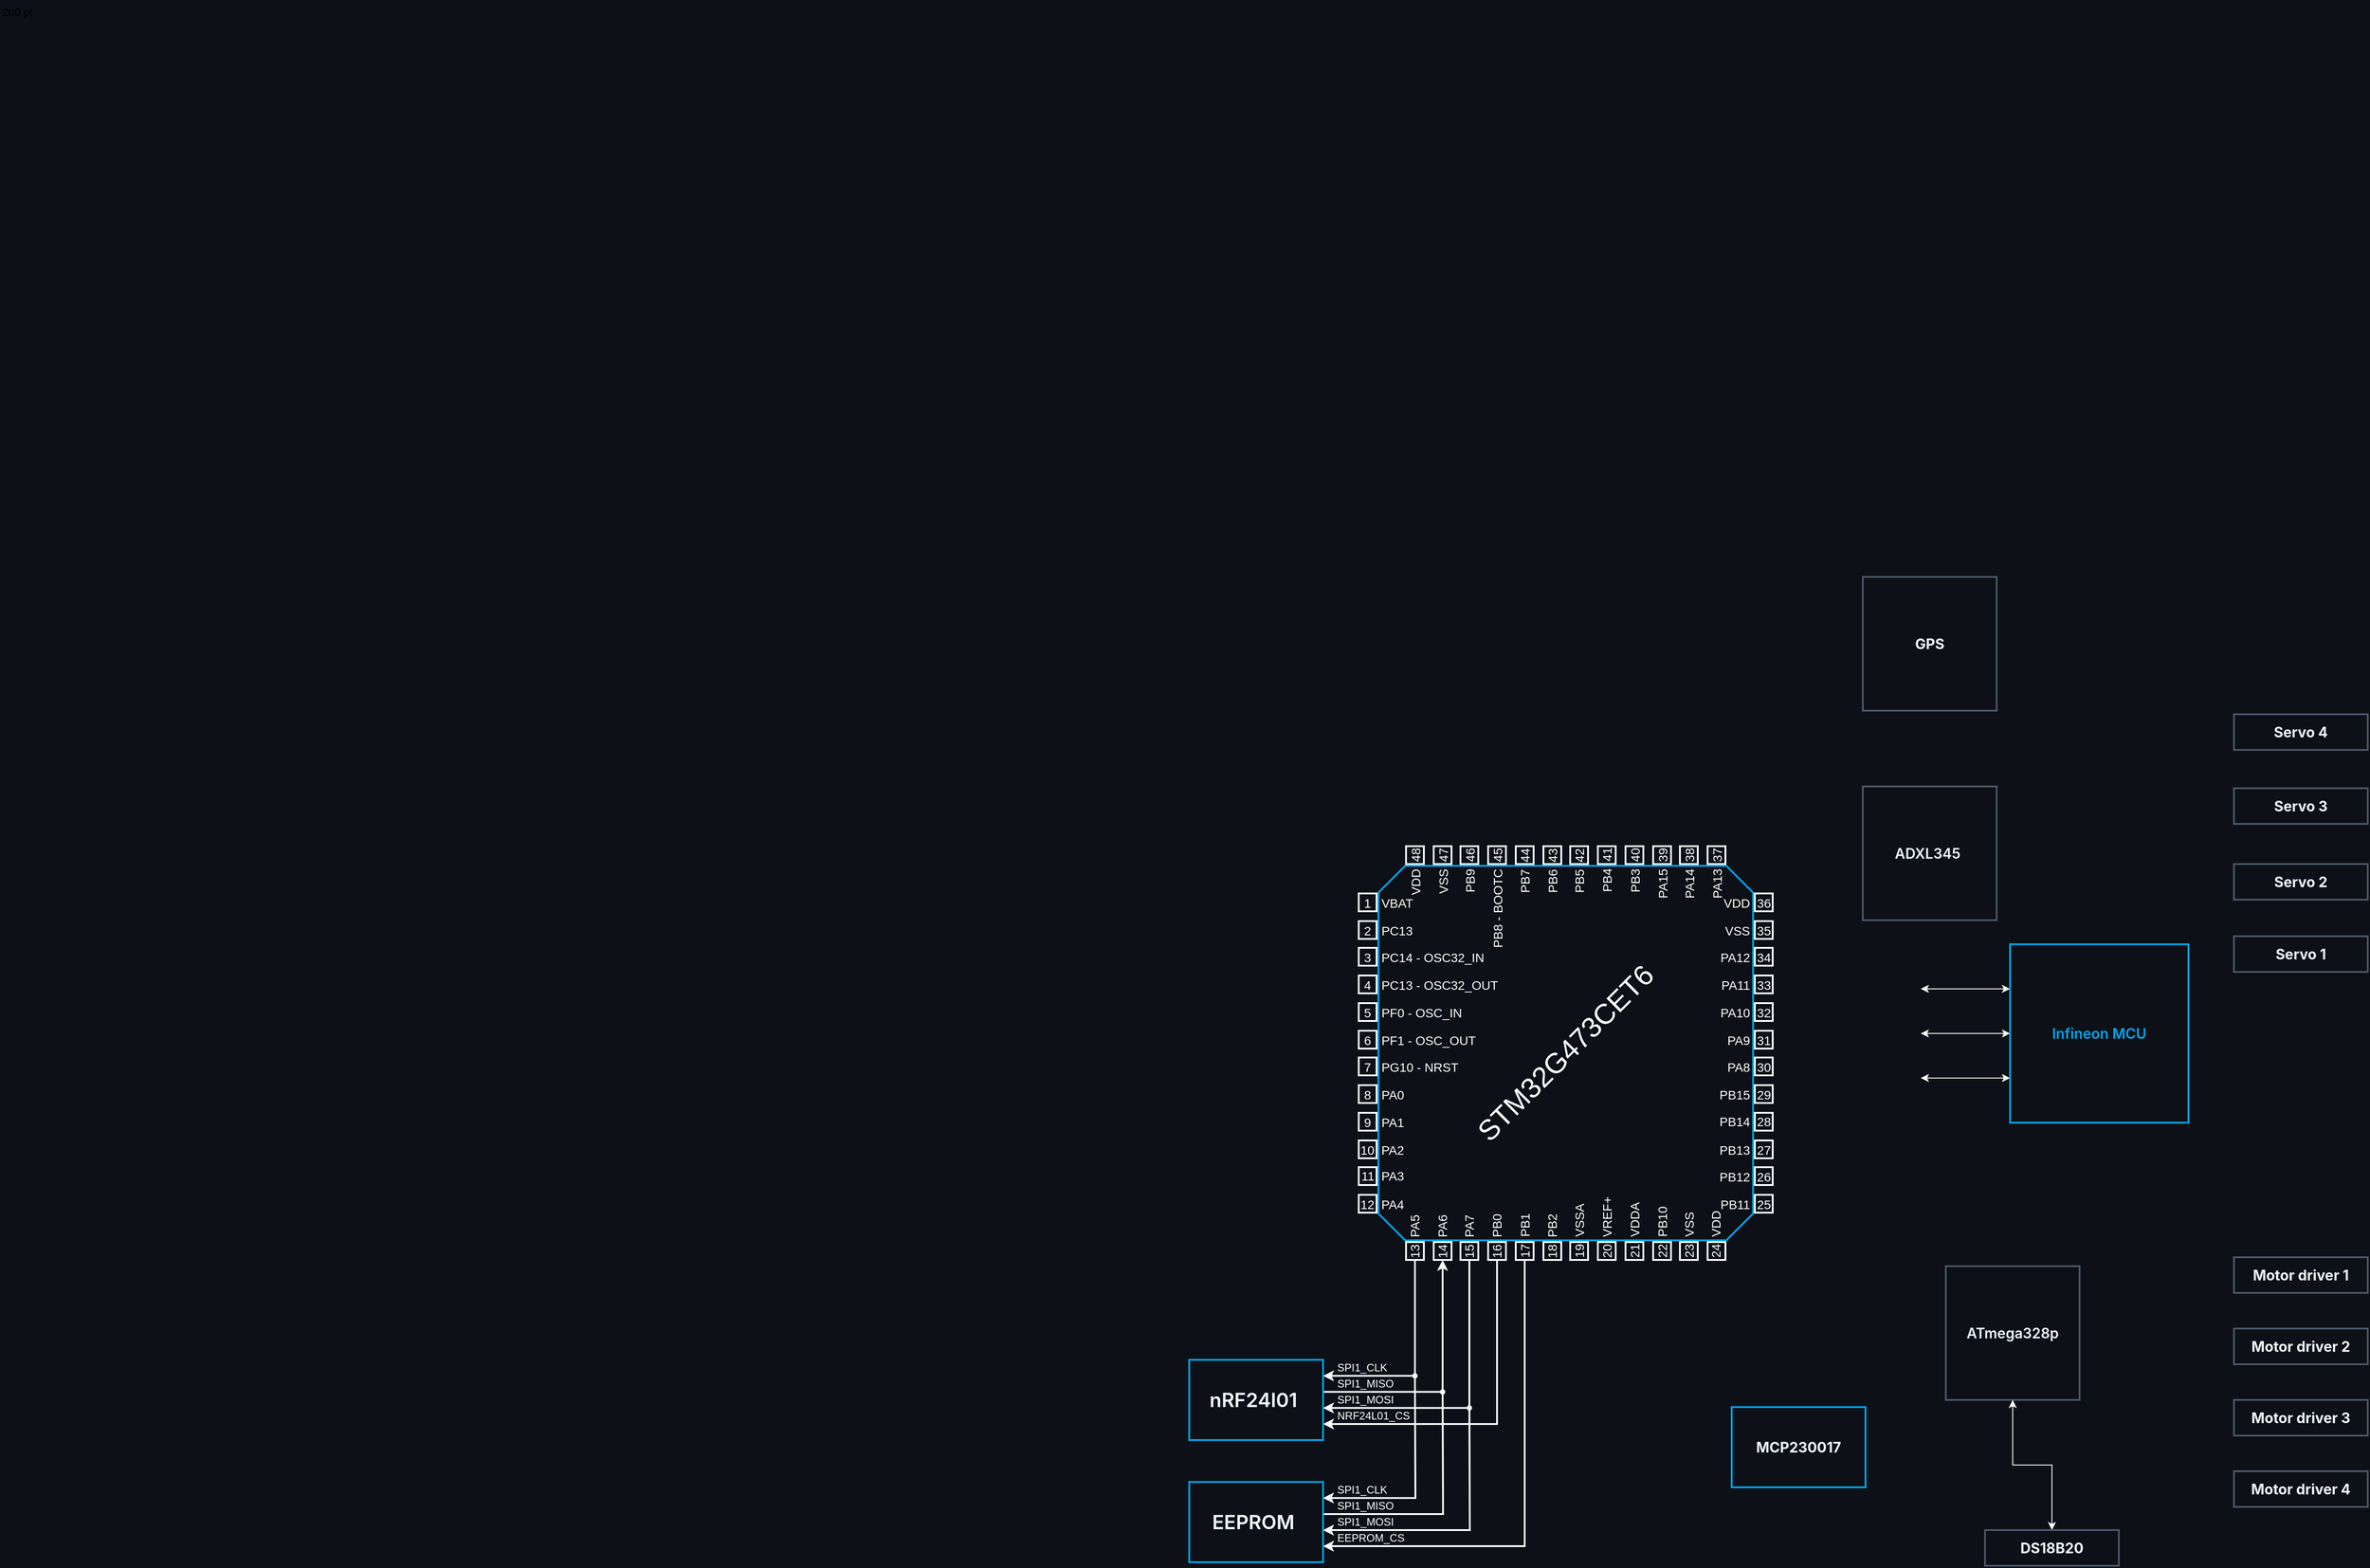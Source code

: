 <mxfile version="28.2.0">
  <diagram name="Page-1" id="_fgNbCBozK9R5fLy6JvO">
    <mxGraphModel dx="4760" dy="2888" grid="0" gridSize="10" guides="1" tooltips="1" connect="1" arrows="1" fold="1" page="0" pageScale="1" pageWidth="850" pageHeight="1100" background="light-dark(#0D1117,#0D1117)" math="0" shadow="0">
      <root>
        <mxCell id="0" />
        <mxCell id="1" parent="0" />
        <mxCell id="urWOwsYpe-8lvMp6Ferf-87" style="edgeStyle=orthogonalEdgeStyle;rounded=0;orthogonalLoop=1;jettySize=auto;html=1;entryX=1;entryY=0.5;entryDx=0;entryDy=0;strokeColor=#FFFFFF;startArrow=classic;startFill=1;" parent="1" source="urWOwsYpe-8lvMp6Ferf-58" edge="1">
          <mxGeometry relative="1" as="geometry">
            <mxPoint x="631" y="110" as="targetPoint" />
          </mxGeometry>
        </mxCell>
        <mxCell id="urWOwsYpe-8lvMp6Ferf-88" style="edgeStyle=orthogonalEdgeStyle;rounded=0;orthogonalLoop=1;jettySize=auto;html=1;exitX=0;exitY=0.75;exitDx=0;exitDy=0;entryX=1;entryY=0.75;entryDx=0;entryDy=0;strokeColor=#FFFFFF;startArrow=classic;startFill=1;" parent="1" source="urWOwsYpe-8lvMp6Ferf-58" edge="1">
          <mxGeometry relative="1" as="geometry">
            <mxPoint x="631" y="160" as="targetPoint" />
          </mxGeometry>
        </mxCell>
        <mxCell id="urWOwsYpe-8lvMp6Ferf-89" style="edgeStyle=orthogonalEdgeStyle;rounded=0;orthogonalLoop=1;jettySize=auto;html=1;exitX=0;exitY=0.25;exitDx=0;exitDy=0;entryX=1;entryY=0.25;entryDx=0;entryDy=0;strokeColor=#FFFFFF;startArrow=classic;startFill=1;" parent="1" source="urWOwsYpe-8lvMp6Ferf-58" edge="1">
          <mxGeometry relative="1" as="geometry">
            <mxPoint x="631" y="60" as="targetPoint" />
          </mxGeometry>
        </mxCell>
        <mxCell id="urWOwsYpe-8lvMp6Ferf-58" value="&lt;span style=&quot;box-sizing: border-box; font-weight: 600; font-family: -apple-system, BlinkMacSystemFont, &amp;quot;Segoe UI&amp;quot;, &amp;quot;Noto Sans&amp;quot;, Helvetica, Arial, sans-serif, &amp;quot;Apple Color Emoji&amp;quot;, &amp;quot;Segoe UI Emoji&amp;quot;; font-size: 16px; text-align: left; background-color: rgb(13, 17, 23);&quot;&gt;Infineon MCU&lt;/span&gt;" style="rounded=0;whiteSpace=wrap;html=1;fontSize=10;align=center;glass=0;shadow=0;strokeWidth=2;perimeterSpacing=0;strokeColor=#00A6ED;fillColor=none;fontColor=#00A6ED;verticalAlign=middle;spacingLeft=0;spacingTop=0;fontFamily=Helvetica;" parent="1" vertex="1">
          <mxGeometry x="731" y="10" width="200" height="200" as="geometry" />
        </mxCell>
        <mxCell id="urWOwsYpe-8lvMp6Ferf-59" value="&lt;span style=&quot;box-sizing: border-box; font-weight: 600; color: rgb(240, 246, 252); font-family: -apple-system, BlinkMacSystemFont, &amp;quot;Segoe UI&amp;quot;, &amp;quot;Noto Sans&amp;quot;, Helvetica, Arial, sans-serif, &amp;quot;Apple Color Emoji&amp;quot;, &amp;quot;Segoe UI Emoji&amp;quot;; font-size: 16px; text-align: left; background-color: rgb(13, 17, 23);&quot;&gt;ATmega328p&lt;/span&gt;" style="rounded=0;whiteSpace=wrap;html=1;fontSize=10;align=center;glass=0;shadow=0;strokeWidth=2;perimeterSpacing=0;strokeColor=#4C566A;fillColor=none;fontColor=#C9D1D9;verticalAlign=middle;spacingLeft=0;spacingTop=0;fontFamily=Helvetica;" parent="1" vertex="1">
          <mxGeometry x="659" y="371" width="150" height="150" as="geometry" />
        </mxCell>
        <mxCell id="K5DGiq3zGNwbSI9cNt47-126" style="edgeStyle=orthogonalEdgeStyle;rounded=0;orthogonalLoop=1;jettySize=auto;html=1;entryX=0.5;entryY=1;entryDx=0;entryDy=0;strokeColor=#FFFFFF;strokeWidth=2;startArrow=classic;startFill=1;endArrow=none;endFill=0;exitX=1;exitY=0.2;exitDx=0;exitDy=0;exitPerimeter=0;" edge="1" parent="1" source="urWOwsYpe-8lvMp6Ferf-60" target="K5DGiq3zGNwbSI9cNt47-43">
          <mxGeometry relative="1" as="geometry">
            <mxPoint x="16" y="481" as="sourcePoint" />
          </mxGeometry>
        </mxCell>
        <mxCell id="K5DGiq3zGNwbSI9cNt47-127" style="edgeStyle=orthogonalEdgeStyle;rounded=0;orthogonalLoop=1;jettySize=auto;html=1;entryX=0.5;entryY=1;entryDx=0;entryDy=0;strokeColor=#FFFFFF;strokeWidth=2;exitX=1;exitY=0.4;exitDx=0;exitDy=0;exitPerimeter=0;" edge="1" parent="1" source="urWOwsYpe-8lvMp6Ferf-60" target="K5DGiq3zGNwbSI9cNt47-44">
          <mxGeometry relative="1" as="geometry" />
        </mxCell>
        <mxCell id="K5DGiq3zGNwbSI9cNt47-128" style="edgeStyle=orthogonalEdgeStyle;rounded=0;orthogonalLoop=1;jettySize=auto;html=1;exitX=1;exitY=0.6;exitDx=0;exitDy=0;entryX=0.5;entryY=1;entryDx=0;entryDy=0;strokeColor=#FFFFFF;strokeWidth=2;startArrow=classic;startFill=1;endArrow=none;endFill=0;exitPerimeter=0;" edge="1" parent="1" source="urWOwsYpe-8lvMp6Ferf-60" target="K5DGiq3zGNwbSI9cNt47-45">
          <mxGeometry relative="1" as="geometry" />
        </mxCell>
        <mxCell id="K5DGiq3zGNwbSI9cNt47-132" style="edgeStyle=orthogonalEdgeStyle;rounded=0;orthogonalLoop=1;jettySize=auto;html=1;exitX=1;exitY=0.8;exitDx=0;exitDy=0;exitPerimeter=0;entryX=0.5;entryY=1;entryDx=0;entryDy=0;fontColor=#FFFFFF;strokeColor=#FFFFFF;strokeWidth=2;startArrow=classic;startFill=1;endArrow=none;endFill=0;" edge="1" parent="1" source="urWOwsYpe-8lvMp6Ferf-60" target="K5DGiq3zGNwbSI9cNt47-46">
          <mxGeometry relative="1" as="geometry" />
        </mxCell>
        <mxCell id="urWOwsYpe-8lvMp6Ferf-60" value="&lt;font style=&quot;font-size: 22px;&quot;&gt;&lt;span style=&quot;box-sizing: border-box; font-weight: 600; color: rgb(240, 246, 252); font-family: -apple-system, BlinkMacSystemFont, &amp;quot;Segoe UI&amp;quot;, &amp;quot;Noto Sans&amp;quot;, Helvetica, Arial, sans-serif, &amp;quot;Apple Color Emoji&amp;quot;, &amp;quot;Segoe UI Emoji&amp;quot;; text-align: left; background-color: rgb(13, 17, 23);&quot;&gt;nRF24l01&lt;/span&gt;&lt;span style=&quot;color: rgb(240, 246, 252); font-family: -apple-system, BlinkMacSystemFont, &amp;quot;Segoe UI&amp;quot;, &amp;quot;Noto Sans&amp;quot;, Helvetica, Arial, sans-serif, &amp;quot;Apple Color Emoji&amp;quot;, &amp;quot;Segoe UI Emoji&amp;quot;; text-align: left; background-color: rgb(13, 17, 23);&quot;&gt;&amp;nbsp;&lt;/span&gt;&lt;/font&gt;" style="rounded=0;whiteSpace=wrap;html=1;fontSize=10;align=center;glass=0;shadow=0;strokeWidth=2;perimeterSpacing=0;strokeColor=#00A6ED;fillColor=none;fontColor=#C9D1D9;verticalAlign=middle;spacingLeft=0;spacingTop=0;fontFamily=Helvetica;points=[[0,0,0,0,0],[0,0.25,0,0,0],[0,0.5,0,0,0],[0,0.75,0,0,0],[0,1,0,0,0],[0.25,0,0,0,0],[0.25,1,0,0,0],[0.5,0,0,0,0],[0.5,1,0,0,0],[0.75,0,0,0,0],[0.75,1,0,0,0],[1,0,0,0,0],[1,0.2,0,0,0],[1,0.4,0,0,0],[1,0.6,0,0,0],[1,0.8,0,0,0],[1,1,0,0,0]];" parent="1" vertex="1">
          <mxGeometry x="-189" y="476" width="150" height="90" as="geometry" />
        </mxCell>
        <mxCell id="urWOwsYpe-8lvMp6Ferf-61" value="&lt;span style=&quot;box-sizing: border-box; font-weight: 600; color: rgb(240, 246, 252); font-family: -apple-system, BlinkMacSystemFont, &amp;quot;Segoe UI&amp;quot;, &amp;quot;Noto Sans&amp;quot;, Helvetica, Arial, sans-serif, &amp;quot;Apple Color Emoji&amp;quot;, &amp;quot;Segoe UI Emoji&amp;quot;; font-size: 16px; text-align: left; background-color: rgb(13, 17, 23);&quot;&gt;ADXL345&lt;/span&gt;&lt;span style=&quot;color: rgb(240, 246, 252); font-family: -apple-system, BlinkMacSystemFont, &amp;quot;Segoe UI&amp;quot;, &amp;quot;Noto Sans&amp;quot;, Helvetica, Arial, sans-serif, &amp;quot;Apple Color Emoji&amp;quot;, &amp;quot;Segoe UI Emoji&amp;quot;; font-size: 16px; text-align: left; background-color: rgb(13, 17, 23);&quot;&gt;&amp;nbsp;&lt;/span&gt;" style="rounded=0;whiteSpace=wrap;html=1;fontSize=10;align=center;glass=0;shadow=0;strokeWidth=2;perimeterSpacing=0;strokeColor=#4C566A;fillColor=none;fontColor=#C9D1D9;verticalAlign=middle;spacingLeft=0;spacingTop=0;fontFamily=Helvetica;" parent="1" vertex="1">
          <mxGeometry x="566" y="-167" width="150" height="150" as="geometry" />
        </mxCell>
        <mxCell id="K5DGiq3zGNwbSI9cNt47-134" style="edgeStyle=orthogonalEdgeStyle;rounded=0;orthogonalLoop=1;jettySize=auto;html=1;exitX=1;exitY=0.2;exitDx=0;exitDy=0;exitPerimeter=0;fontColor=#FFFFFF;strokeColor=#FFFFFF;endArrow=none;endFill=0;strokeWidth=2;startArrow=classic;startFill=1;" edge="1" parent="1" source="urWOwsYpe-8lvMp6Ferf-62">
          <mxGeometry relative="1" as="geometry">
            <mxPoint x="63.968" y="492.764" as="targetPoint" />
          </mxGeometry>
        </mxCell>
        <mxCell id="K5DGiq3zGNwbSI9cNt47-139" style="edgeStyle=orthogonalEdgeStyle;rounded=0;orthogonalLoop=1;jettySize=auto;html=1;exitX=1;exitY=0.4;exitDx=0;exitDy=0;exitPerimeter=0;strokeWidth=2;strokeColor=#FFFFFF;endArrow=none;endFill=0;" edge="1" parent="1" source="urWOwsYpe-8lvMp6Ferf-62">
          <mxGeometry relative="1" as="geometry">
            <mxPoint x="95" y="506" as="targetPoint" />
          </mxGeometry>
        </mxCell>
        <mxCell id="K5DGiq3zGNwbSI9cNt47-140" style="edgeStyle=orthogonalEdgeStyle;rounded=0;orthogonalLoop=1;jettySize=auto;html=1;exitX=1;exitY=0.6;exitDx=0;exitDy=0;exitPerimeter=0;strokeWidth=2;strokeColor=#FFFFFF;startArrow=classic;startFill=1;endArrow=none;endFill=0;" edge="1" parent="1" source="urWOwsYpe-8lvMp6Ferf-62">
          <mxGeometry relative="1" as="geometry">
            <mxPoint x="125" y="522" as="targetPoint" />
          </mxGeometry>
        </mxCell>
        <mxCell id="K5DGiq3zGNwbSI9cNt47-141" style="edgeStyle=orthogonalEdgeStyle;rounded=0;orthogonalLoop=1;jettySize=auto;html=1;exitX=1;exitY=0.8;exitDx=0;exitDy=0;exitPerimeter=0;entryX=0.5;entryY=1;entryDx=0;entryDy=0;strokeWidth=2;strokeColor=#FFFFFF;startArrow=classic;startFill=1;endArrow=none;endFill=0;" edge="1" parent="1" source="urWOwsYpe-8lvMp6Ferf-62" target="K5DGiq3zGNwbSI9cNt47-47">
          <mxGeometry relative="1" as="geometry">
            <mxPoint x="217.769" y="472.157" as="targetPoint" />
          </mxGeometry>
        </mxCell>
        <mxCell id="urWOwsYpe-8lvMp6Ferf-62" value="&lt;font style=&quot;font-size: 22px;&quot;&gt;&lt;span style=&quot;box-sizing: border-box; font-weight: 600; color: rgb(240, 246, 252); font-family: -apple-system, BlinkMacSystemFont, &amp;quot;Segoe UI&amp;quot;, &amp;quot;Noto Sans&amp;quot;, Helvetica, Arial, sans-serif, &amp;quot;Apple Color Emoji&amp;quot;, &amp;quot;Segoe UI Emoji&amp;quot;; text-align: left; background-color: rgb(13, 17, 23);&quot;&gt;EEPROM&lt;/span&gt;&lt;span style=&quot;color: rgb(240, 246, 252); font-family: -apple-system, BlinkMacSystemFont, &amp;quot;Segoe UI&amp;quot;, &amp;quot;Noto Sans&amp;quot;, Helvetica, Arial, sans-serif, &amp;quot;Apple Color Emoji&amp;quot;, &amp;quot;Segoe UI Emoji&amp;quot;; text-align: left; background-color: rgb(13, 17, 23);&quot;&gt;&amp;nbsp;&lt;/span&gt;&lt;/font&gt;" style="rounded=0;whiteSpace=wrap;html=1;fontSize=10;align=center;glass=0;shadow=0;strokeWidth=2;perimeterSpacing=0;strokeColor=#00A6ED;fillColor=none;fontColor=#C9D1D9;verticalAlign=middle;spacingLeft=0;spacingTop=0;fontFamily=Helvetica;points=[[0,0,0,0,0],[0,0.25,0,0,0],[0,0.5,0,0,0],[0,0.75,0,0,0],[0,1,0,0,0],[0.25,0,0,0,0],[0.25,1,0,0,0],[0.5,0,0,0,0],[0.5,1,0,0,0],[0.75,0,0,0,0],[0.75,1,0,0,0],[1,0,0,0,0],[1,0.2,0,0,0],[1,0.4,0,0,0],[1,0.6,0,0,0],[1,0.8,0,0,0],[1,1,0,0,0]];" parent="1" vertex="1">
          <mxGeometry x="-189" y="613" width="150" height="90" as="geometry" />
        </mxCell>
        <mxCell id="urWOwsYpe-8lvMp6Ferf-63" value="&lt;div style=&quot;text-align: left;&quot;&gt;&lt;font face=&quot;-apple-system, BlinkMacSystemFont, Segoe UI, Noto Sans, Helvetica, Arial, sans-serif, Apple Color Emoji, Segoe UI Emoji&quot; color=&quot;#f0f6fc&quot;&gt;&lt;span style=&quot;font-size: 16px; background-color: rgb(13, 17, 23);&quot;&gt;&lt;b&gt;GPS&lt;/b&gt;&lt;/span&gt;&lt;/font&gt;&lt;/div&gt;" style="rounded=0;whiteSpace=wrap;html=1;fontSize=10;align=center;glass=0;shadow=0;strokeWidth=2;perimeterSpacing=0;strokeColor=#4C566A;fillColor=none;fontColor=#C9D1D9;verticalAlign=middle;spacingLeft=0;spacingTop=0;fontFamily=Helvetica;" parent="1" vertex="1">
          <mxGeometry x="566" y="-402" width="150" height="150" as="geometry" />
        </mxCell>
        <mxCell id="urWOwsYpe-8lvMp6Ferf-64" value="&lt;div style=&quot;text-align: left;&quot;&gt;&lt;font face=&quot;-apple-system, BlinkMacSystemFont, Segoe UI, Noto Sans, Helvetica, Arial, sans-serif, Apple Color Emoji, Segoe UI Emoji&quot; color=&quot;#f0f6fc&quot;&gt;&lt;span style=&quot;font-size: 16px; background-color: rgb(13, 17, 23);&quot;&gt;&lt;b&gt;Motor driver 1&lt;/b&gt;&lt;/span&gt;&lt;/font&gt;&lt;/div&gt;" style="rounded=0;whiteSpace=wrap;html=1;fontSize=10;align=center;glass=0;shadow=0;strokeWidth=2;perimeterSpacing=0;strokeColor=#4C566A;fillColor=none;fontColor=#C9D1D9;verticalAlign=middle;spacingLeft=0;spacingTop=0;fontFamily=Helvetica;" parent="1" vertex="1">
          <mxGeometry x="982" y="361" width="150" height="40" as="geometry" />
        </mxCell>
        <mxCell id="urWOwsYpe-8lvMp6Ferf-65" value="&lt;div style=&quot;text-align: left;&quot;&gt;&lt;font face=&quot;-apple-system, BlinkMacSystemFont, Segoe UI, Noto Sans, Helvetica, Arial, sans-serif, Apple Color Emoji, Segoe UI Emoji&quot; color=&quot;#f0f6fc&quot;&gt;&lt;span style=&quot;font-size: 16px; background-color: rgb(13, 17, 23);&quot;&gt;&lt;b&gt;Motor driver 2&lt;/b&gt;&lt;/span&gt;&lt;/font&gt;&lt;/div&gt;" style="rounded=0;whiteSpace=wrap;html=1;fontSize=10;align=center;glass=0;shadow=0;strokeWidth=2;perimeterSpacing=0;strokeColor=#4C566A;fillColor=none;fontColor=#C9D1D9;verticalAlign=middle;spacingLeft=0;spacingTop=0;fontFamily=Helvetica;" parent="1" vertex="1">
          <mxGeometry x="982" y="441" width="150" height="40" as="geometry" />
        </mxCell>
        <mxCell id="urWOwsYpe-8lvMp6Ferf-66" value="&lt;div style=&quot;text-align: left;&quot;&gt;&lt;font face=&quot;-apple-system, BlinkMacSystemFont, Segoe UI, Noto Sans, Helvetica, Arial, sans-serif, Apple Color Emoji, Segoe UI Emoji&quot; color=&quot;#f0f6fc&quot;&gt;&lt;span style=&quot;font-size: 16px; background-color: rgb(13, 17, 23);&quot;&gt;&lt;b&gt;Motor driver 3&lt;/b&gt;&lt;/span&gt;&lt;/font&gt;&lt;/div&gt;" style="rounded=0;whiteSpace=wrap;html=1;fontSize=10;align=center;glass=0;shadow=0;strokeWidth=2;perimeterSpacing=0;strokeColor=#4C566A;fillColor=none;fontColor=#C9D1D9;verticalAlign=middle;spacingLeft=0;spacingTop=0;fontFamily=Helvetica;" parent="1" vertex="1">
          <mxGeometry x="982" y="521" width="150" height="40" as="geometry" />
        </mxCell>
        <mxCell id="urWOwsYpe-8lvMp6Ferf-67" value="&lt;div style=&quot;text-align: left;&quot;&gt;&lt;font face=&quot;-apple-system, BlinkMacSystemFont, Segoe UI, Noto Sans, Helvetica, Arial, sans-serif, Apple Color Emoji, Segoe UI Emoji&quot; color=&quot;#f0f6fc&quot;&gt;&lt;span style=&quot;font-size: 16px; background-color: rgb(13, 17, 23);&quot;&gt;&lt;b&gt;Servo 1&lt;/b&gt;&lt;/span&gt;&lt;/font&gt;&lt;/div&gt;" style="rounded=0;whiteSpace=wrap;html=1;fontSize=10;align=center;glass=0;shadow=0;strokeWidth=2;perimeterSpacing=0;strokeColor=#4C566A;fillColor=none;fontColor=#C9D1D9;verticalAlign=middle;spacingLeft=0;spacingTop=0;fontFamily=Helvetica;" parent="1" vertex="1">
          <mxGeometry x="982" y="1" width="150" height="40" as="geometry" />
        </mxCell>
        <mxCell id="urWOwsYpe-8lvMp6Ferf-68" value="&lt;div style=&quot;text-align: left;&quot;&gt;&lt;font face=&quot;-apple-system, BlinkMacSystemFont, Segoe UI, Noto Sans, Helvetica, Arial, sans-serif, Apple Color Emoji, Segoe UI Emoji&quot; color=&quot;#f0f6fc&quot;&gt;&lt;span style=&quot;font-size: 16px; background-color: rgb(13, 17, 23);&quot;&gt;&lt;b&gt;Servo 2&lt;/b&gt;&lt;/span&gt;&lt;/font&gt;&lt;/div&gt;" style="rounded=0;whiteSpace=wrap;html=1;fontSize=10;align=center;glass=0;shadow=0;strokeWidth=2;perimeterSpacing=0;strokeColor=#4C566A;fillColor=none;fontColor=#C9D1D9;verticalAlign=middle;spacingLeft=0;spacingTop=0;fontFamily=Helvetica;" parent="1" vertex="1">
          <mxGeometry x="982" y="-80" width="150" height="40" as="geometry" />
        </mxCell>
        <mxCell id="urWOwsYpe-8lvMp6Ferf-69" value="&lt;div style=&quot;text-align: left;&quot;&gt;&lt;font face=&quot;-apple-system, BlinkMacSystemFont, Segoe UI, Noto Sans, Helvetica, Arial, sans-serif, Apple Color Emoji, Segoe UI Emoji&quot; color=&quot;#f0f6fc&quot;&gt;&lt;span style=&quot;font-size: 16px; background-color: rgb(13, 17, 23);&quot;&gt;&lt;b&gt;Servo 3&lt;/b&gt;&lt;/span&gt;&lt;/font&gt;&lt;/div&gt;" style="rounded=0;whiteSpace=wrap;html=1;fontSize=10;align=center;glass=0;shadow=0;strokeWidth=2;perimeterSpacing=0;strokeColor=#4C566A;fillColor=none;fontColor=#C9D1D9;verticalAlign=middle;spacingLeft=0;spacingTop=0;fontFamily=Helvetica;" parent="1" vertex="1">
          <mxGeometry x="982" y="-165" width="150" height="40" as="geometry" />
        </mxCell>
        <mxCell id="urWOwsYpe-8lvMp6Ferf-71" value="&lt;div style=&quot;text-align: left;&quot;&gt;&lt;font face=&quot;-apple-system, BlinkMacSystemFont, Segoe UI, Noto Sans, Helvetica, Arial, sans-serif, Apple Color Emoji, Segoe UI Emoji&quot; color=&quot;#f0f6fc&quot;&gt;&lt;span style=&quot;font-size: 16px; background-color: rgb(13, 17, 23);&quot;&gt;&lt;b&gt;Servo 4&lt;/b&gt;&lt;/span&gt;&lt;/font&gt;&lt;/div&gt;" style="rounded=0;whiteSpace=wrap;html=1;fontSize=10;align=center;glass=0;shadow=0;strokeWidth=2;perimeterSpacing=0;strokeColor=#4C566A;fillColor=none;fontColor=#C9D1D9;verticalAlign=middle;spacingLeft=0;spacingTop=0;fontFamily=Helvetica;" parent="1" vertex="1">
          <mxGeometry x="982" y="-248" width="150" height="40" as="geometry" />
        </mxCell>
        <mxCell id="urWOwsYpe-8lvMp6Ferf-85" style="edgeStyle=orthogonalEdgeStyle;rounded=0;orthogonalLoop=1;jettySize=auto;html=1;entryX=0.5;entryY=1;entryDx=0;entryDy=0;fontColor=#FFFFFF;startArrow=classic;startFill=1;strokeColor=#FFFFFF;" parent="1" source="urWOwsYpe-8lvMp6Ferf-84" target="urWOwsYpe-8lvMp6Ferf-59" edge="1">
          <mxGeometry relative="1" as="geometry" />
        </mxCell>
        <mxCell id="urWOwsYpe-8lvMp6Ferf-84" value="&lt;div style=&quot;text-align: left;&quot;&gt;&lt;span style=&quot;background-color: transparent; font-size: 16px;&quot;&gt;&lt;font face=&quot;-apple-system, BlinkMacSystemFont, Segoe UI, Noto Sans, Helvetica, Arial, sans-serif, Apple Color Emoji, Segoe UI Emoji&quot; color=&quot;#f0f6fc&quot;&gt;&lt;b&gt;DS18B20&lt;/b&gt;&lt;/font&gt;&lt;/span&gt;&lt;/div&gt;" style="rounded=0;whiteSpace=wrap;html=1;fontSize=10;align=center;glass=0;shadow=0;strokeWidth=2;perimeterSpacing=0;strokeColor=#4C566A;fillColor=none;fontColor=#C9D1D9;verticalAlign=middle;spacingLeft=0;spacingTop=0;fontFamily=Helvetica;" parent="1" vertex="1">
          <mxGeometry x="703" y="667" width="150" height="40" as="geometry" />
        </mxCell>
        <mxCell id="urWOwsYpe-8lvMp6Ferf-86" value="200 pt" style="text;whiteSpace=wrap;" parent="1" vertex="1">
          <mxGeometry x="-1521.148" y="-1048.852" width="61" height="36" as="geometry" />
        </mxCell>
        <mxCell id="urWOwsYpe-8lvMp6Ferf-91" value="&lt;div style=&quot;text-align: left;&quot;&gt;&lt;font face=&quot;-apple-system, BlinkMacSystemFont, Segoe UI, Noto Sans, Helvetica, Arial, sans-serif, Apple Color Emoji, Segoe UI Emoji&quot; color=&quot;#f0f6fc&quot;&gt;&lt;span style=&quot;font-size: 16px; background-color: rgb(13, 17, 23);&quot;&gt;&lt;b&gt;Motor driver 4&lt;/b&gt;&lt;/span&gt;&lt;/font&gt;&lt;/div&gt;" style="rounded=0;whiteSpace=wrap;html=1;fontSize=10;align=center;glass=0;shadow=0;strokeWidth=2;perimeterSpacing=0;strokeColor=#4C566A;fillColor=none;fontColor=#C9D1D9;verticalAlign=middle;spacingLeft=0;spacingTop=0;fontFamily=Helvetica;" parent="1" vertex="1">
          <mxGeometry x="982" y="601" width="150" height="40" as="geometry" />
        </mxCell>
        <mxCell id="K5DGiq3zGNwbSI9cNt47-119" value="" style="group;movable=1;resizable=1;rotatable=1;deletable=1;editable=1;locked=0;connectable=1;" vertex="1" connectable="0" parent="1">
          <mxGeometry x="1" y="-100" width="464" height="464.25" as="geometry" />
        </mxCell>
        <mxCell id="K5DGiq3zGNwbSI9cNt47-6" value="" style="whiteSpace=wrap;html=1;shape=mxgraph.basic.octagon2;align=center;verticalAlign=middle;dx=15;fillColor=none;strokeColor=#00A6ED;strokeWidth=2;" vertex="1" parent="K5DGiq3zGNwbSI9cNt47-119">
          <mxGeometry x="22" y="22" width="420" height="420" as="geometry" />
        </mxCell>
        <mxCell id="K5DGiq3zGNwbSI9cNt47-68" value="&lt;font style=&quot;font-size: 14px;&quot;&gt;1&amp;nbsp; &amp;nbsp;VBAT&lt;/font&gt;" style="text;html=1;align=left;verticalAlign=middle;whiteSpace=wrap;rounded=0;fontColor=#FFFFFF;" vertex="1" parent="K5DGiq3zGNwbSI9cNt47-119">
          <mxGeometry x="4" y="54" width="60" height="20" as="geometry" />
        </mxCell>
        <mxCell id="K5DGiq3zGNwbSI9cNt47-7" value="" style="whiteSpace=wrap;html=1;aspect=fixed;fillColor=none;strokeColor=#FFFFFF;strokeWidth=2;" vertex="1" parent="K5DGiq3zGNwbSI9cNt47-119">
          <mxGeometry y="53" width="20" height="20" as="geometry" />
        </mxCell>
        <mxCell id="K5DGiq3zGNwbSI9cNt47-8" value="" style="whiteSpace=wrap;html=1;aspect=fixed;fillColor=none;strokeColor=#FFFFFF;strokeWidth=2;" vertex="1" parent="K5DGiq3zGNwbSI9cNt47-119">
          <mxGeometry y="84" width="20" height="20" as="geometry" />
        </mxCell>
        <mxCell id="K5DGiq3zGNwbSI9cNt47-9" value="" style="whiteSpace=wrap;html=1;aspect=fixed;fillColor=none;strokeColor=#FFFFFF;strokeWidth=2;" vertex="1" parent="K5DGiq3zGNwbSI9cNt47-119">
          <mxGeometry y="114" width="20" height="20" as="geometry" />
        </mxCell>
        <mxCell id="K5DGiq3zGNwbSI9cNt47-10" value="" style="whiteSpace=wrap;html=1;aspect=fixed;fillColor=none;strokeColor=#FFFFFF;strokeWidth=2;" vertex="1" parent="K5DGiq3zGNwbSI9cNt47-119">
          <mxGeometry y="145" width="20" height="20" as="geometry" />
        </mxCell>
        <mxCell id="K5DGiq3zGNwbSI9cNt47-11" value="" style="whiteSpace=wrap;html=1;aspect=fixed;fillColor=none;strokeColor=#FFFFFF;strokeWidth=2;" vertex="1" parent="K5DGiq3zGNwbSI9cNt47-119">
          <mxGeometry y="176" width="20" height="20" as="geometry" />
        </mxCell>
        <mxCell id="K5DGiq3zGNwbSI9cNt47-12" value="" style="whiteSpace=wrap;html=1;aspect=fixed;fillColor=none;strokeColor=#FFFFFF;strokeWidth=2;" vertex="1" parent="K5DGiq3zGNwbSI9cNt47-119">
          <mxGeometry y="207" width="20" height="20" as="geometry" />
        </mxCell>
        <mxCell id="K5DGiq3zGNwbSI9cNt47-13" value="" style="whiteSpace=wrap;html=1;aspect=fixed;fillColor=none;strokeColor=#FFFFFF;strokeWidth=2;" vertex="1" parent="K5DGiq3zGNwbSI9cNt47-119">
          <mxGeometry y="237" width="20" height="20" as="geometry" />
        </mxCell>
        <mxCell id="K5DGiq3zGNwbSI9cNt47-14" value="" style="whiteSpace=wrap;html=1;aspect=fixed;fillColor=none;strokeColor=#FFFFFF;strokeWidth=2;" vertex="1" parent="K5DGiq3zGNwbSI9cNt47-119">
          <mxGeometry y="268" width="20" height="20" as="geometry" />
        </mxCell>
        <mxCell id="K5DGiq3zGNwbSI9cNt47-15" value="" style="whiteSpace=wrap;html=1;aspect=fixed;fillColor=none;strokeColor=#FFFFFF;strokeWidth=2;" vertex="1" parent="K5DGiq3zGNwbSI9cNt47-119">
          <mxGeometry y="299" width="20" height="20" as="geometry" />
        </mxCell>
        <mxCell id="K5DGiq3zGNwbSI9cNt47-16" value="" style="whiteSpace=wrap;html=1;aspect=fixed;fillColor=none;strokeColor=#FFFFFF;strokeWidth=2;" vertex="1" parent="K5DGiq3zGNwbSI9cNt47-119">
          <mxGeometry y="330" width="20" height="20" as="geometry" />
        </mxCell>
        <mxCell id="K5DGiq3zGNwbSI9cNt47-17" value="" style="whiteSpace=wrap;html=1;aspect=fixed;fillColor=none;strokeColor=#FFFFFF;strokeWidth=2;" vertex="1" parent="K5DGiq3zGNwbSI9cNt47-119">
          <mxGeometry y="360" width="20" height="20" as="geometry" />
        </mxCell>
        <mxCell id="K5DGiq3zGNwbSI9cNt47-18" value="" style="whiteSpace=wrap;html=1;aspect=fixed;fillColor=none;strokeColor=#FFFFFF;strokeWidth=2;" vertex="1" parent="K5DGiq3zGNwbSI9cNt47-119">
          <mxGeometry y="391" width="20" height="20" as="geometry" />
        </mxCell>
        <mxCell id="K5DGiq3zGNwbSI9cNt47-19" value="" style="whiteSpace=wrap;html=1;aspect=fixed;fillColor=none;strokeColor=#FFFFFF;strokeWidth=2;" vertex="1" parent="K5DGiq3zGNwbSI9cNt47-119">
          <mxGeometry x="444" y="53" width="20" height="20" as="geometry" />
        </mxCell>
        <mxCell id="K5DGiq3zGNwbSI9cNt47-20" value="" style="whiteSpace=wrap;html=1;aspect=fixed;fillColor=none;strokeColor=#FFFFFF;strokeWidth=2;" vertex="1" parent="K5DGiq3zGNwbSI9cNt47-119">
          <mxGeometry x="444" y="84" width="20" height="20" as="geometry" />
        </mxCell>
        <mxCell id="K5DGiq3zGNwbSI9cNt47-21" value="" style="whiteSpace=wrap;html=1;aspect=fixed;fillColor=none;strokeColor=#FFFFFF;strokeWidth=2;" vertex="1" parent="K5DGiq3zGNwbSI9cNt47-119">
          <mxGeometry x="444" y="114" width="20" height="20" as="geometry" />
        </mxCell>
        <mxCell id="K5DGiq3zGNwbSI9cNt47-22" value="" style="whiteSpace=wrap;html=1;aspect=fixed;fillColor=none;strokeColor=#FFFFFF;strokeWidth=2;" vertex="1" parent="K5DGiq3zGNwbSI9cNt47-119">
          <mxGeometry x="444" y="145" width="20" height="20" as="geometry" />
        </mxCell>
        <mxCell id="K5DGiq3zGNwbSI9cNt47-23" value="" style="whiteSpace=wrap;html=1;aspect=fixed;fillColor=none;strokeColor=#FFFFFF;strokeWidth=2;" vertex="1" parent="K5DGiq3zGNwbSI9cNt47-119">
          <mxGeometry x="444" y="176" width="20" height="20" as="geometry" />
        </mxCell>
        <mxCell id="K5DGiq3zGNwbSI9cNt47-24" value="" style="whiteSpace=wrap;html=1;aspect=fixed;fillColor=none;strokeColor=#FFFFFF;strokeWidth=2;" vertex="1" parent="K5DGiq3zGNwbSI9cNt47-119">
          <mxGeometry x="444" y="207" width="20" height="20" as="geometry" />
        </mxCell>
        <mxCell id="K5DGiq3zGNwbSI9cNt47-25" value="" style="whiteSpace=wrap;html=1;aspect=fixed;fillColor=none;strokeColor=#FFFFFF;strokeWidth=2;" vertex="1" parent="K5DGiq3zGNwbSI9cNt47-119">
          <mxGeometry x="444" y="237" width="20" height="20" as="geometry" />
        </mxCell>
        <mxCell id="K5DGiq3zGNwbSI9cNt47-26" value="" style="whiteSpace=wrap;html=1;aspect=fixed;fillColor=none;strokeColor=#FFFFFF;strokeWidth=2;" vertex="1" parent="K5DGiq3zGNwbSI9cNt47-119">
          <mxGeometry x="444" y="268" width="20" height="20" as="geometry" />
        </mxCell>
        <mxCell id="K5DGiq3zGNwbSI9cNt47-27" value="" style="whiteSpace=wrap;html=1;aspect=fixed;fillColor=none;strokeColor=#FFFFFF;strokeWidth=2;" vertex="1" parent="K5DGiq3zGNwbSI9cNt47-119">
          <mxGeometry x="444" y="299" width="20" height="20" as="geometry" />
        </mxCell>
        <mxCell id="K5DGiq3zGNwbSI9cNt47-28" value="" style="whiteSpace=wrap;html=1;aspect=fixed;fillColor=none;strokeColor=#FFFFFF;strokeWidth=2;" vertex="1" parent="K5DGiq3zGNwbSI9cNt47-119">
          <mxGeometry x="444" y="330" width="20" height="20" as="geometry" />
        </mxCell>
        <mxCell id="K5DGiq3zGNwbSI9cNt47-29" value="" style="whiteSpace=wrap;html=1;aspect=fixed;fillColor=none;strokeColor=#FFFFFF;strokeWidth=2;" vertex="1" parent="K5DGiq3zGNwbSI9cNt47-119">
          <mxGeometry x="444" y="360" width="20" height="20" as="geometry" />
        </mxCell>
        <mxCell id="K5DGiq3zGNwbSI9cNt47-30" value="" style="whiteSpace=wrap;html=1;aspect=fixed;fillColor=none;strokeColor=#FFFFFF;strokeWidth=2;" vertex="1" parent="K5DGiq3zGNwbSI9cNt47-119">
          <mxGeometry x="444" y="391" width="20" height="20" as="geometry" />
        </mxCell>
        <mxCell id="K5DGiq3zGNwbSI9cNt47-43" value="" style="whiteSpace=wrap;html=1;aspect=fixed;fillColor=none;strokeColor=#FFFFFF;strokeWidth=2;" vertex="1" parent="K5DGiq3zGNwbSI9cNt47-119">
          <mxGeometry x="53" y="444" width="20" height="20" as="geometry" />
        </mxCell>
        <mxCell id="K5DGiq3zGNwbSI9cNt47-44" value="" style="whiteSpace=wrap;html=1;aspect=fixed;fillColor=none;strokeColor=#FFFFFF;strokeWidth=2;" vertex="1" parent="K5DGiq3zGNwbSI9cNt47-119">
          <mxGeometry x="84" y="444" width="20" height="20" as="geometry" />
        </mxCell>
        <mxCell id="K5DGiq3zGNwbSI9cNt47-45" value="" style="whiteSpace=wrap;html=1;aspect=fixed;fillColor=none;strokeColor=#FFFFFF;strokeWidth=2;" vertex="1" parent="K5DGiq3zGNwbSI9cNt47-119">
          <mxGeometry x="114" y="444" width="20" height="20" as="geometry" />
        </mxCell>
        <mxCell id="K5DGiq3zGNwbSI9cNt47-46" value="" style="whiteSpace=wrap;html=1;aspect=fixed;fillColor=none;strokeColor=#FFFFFF;strokeWidth=2;" vertex="1" parent="K5DGiq3zGNwbSI9cNt47-119">
          <mxGeometry x="145" y="444" width="20" height="20" as="geometry" />
        </mxCell>
        <mxCell id="K5DGiq3zGNwbSI9cNt47-47" value="" style="whiteSpace=wrap;html=1;aspect=fixed;fillColor=none;strokeColor=#FFFFFF;strokeWidth=2;" vertex="1" parent="K5DGiq3zGNwbSI9cNt47-119">
          <mxGeometry x="176" y="444" width="20" height="20" as="geometry" />
        </mxCell>
        <mxCell id="K5DGiq3zGNwbSI9cNt47-48" value="" style="whiteSpace=wrap;html=1;aspect=fixed;fillColor=none;strokeColor=#FFFFFF;strokeWidth=2;" vertex="1" parent="K5DGiq3zGNwbSI9cNt47-119">
          <mxGeometry x="207" y="444" width="20" height="20" as="geometry" />
        </mxCell>
        <mxCell id="K5DGiq3zGNwbSI9cNt47-49" value="" style="whiteSpace=wrap;html=1;aspect=fixed;fillColor=none;strokeColor=#FFFFFF;strokeWidth=2;" vertex="1" parent="K5DGiq3zGNwbSI9cNt47-119">
          <mxGeometry x="237" y="444" width="20" height="20" as="geometry" />
        </mxCell>
        <mxCell id="K5DGiq3zGNwbSI9cNt47-50" value="" style="whiteSpace=wrap;html=1;aspect=fixed;fillColor=none;strokeColor=#FFFFFF;strokeWidth=2;" vertex="1" parent="K5DGiq3zGNwbSI9cNt47-119">
          <mxGeometry x="268" y="444" width="20" height="20" as="geometry" />
        </mxCell>
        <mxCell id="K5DGiq3zGNwbSI9cNt47-51" value="" style="whiteSpace=wrap;html=1;aspect=fixed;fillColor=none;strokeColor=#FFFFFF;strokeWidth=2;" vertex="1" parent="K5DGiq3zGNwbSI9cNt47-119">
          <mxGeometry x="299" y="444" width="20" height="20" as="geometry" />
        </mxCell>
        <mxCell id="K5DGiq3zGNwbSI9cNt47-52" value="" style="whiteSpace=wrap;html=1;aspect=fixed;fillColor=none;strokeColor=#FFFFFF;strokeWidth=2;" vertex="1" parent="K5DGiq3zGNwbSI9cNt47-119">
          <mxGeometry x="330" y="444" width="20" height="20" as="geometry" />
        </mxCell>
        <mxCell id="K5DGiq3zGNwbSI9cNt47-53" value="" style="whiteSpace=wrap;html=1;aspect=fixed;fillColor=none;strokeColor=#FFFFFF;strokeWidth=2;" vertex="1" parent="K5DGiq3zGNwbSI9cNt47-119">
          <mxGeometry x="360" y="444" width="20" height="20" as="geometry" />
        </mxCell>
        <mxCell id="K5DGiq3zGNwbSI9cNt47-54" value="" style="whiteSpace=wrap;html=1;aspect=fixed;fillColor=none;strokeColor=#FFFFFF;strokeWidth=2;" vertex="1" parent="K5DGiq3zGNwbSI9cNt47-119">
          <mxGeometry x="391" y="444" width="20" height="20" as="geometry" />
        </mxCell>
        <mxCell id="K5DGiq3zGNwbSI9cNt47-55" value="" style="whiteSpace=wrap;html=1;aspect=fixed;fillColor=none;strokeColor=#FFFFFF;strokeWidth=2;" vertex="1" parent="K5DGiq3zGNwbSI9cNt47-119">
          <mxGeometry x="53" width="20" height="20" as="geometry" />
        </mxCell>
        <mxCell id="K5DGiq3zGNwbSI9cNt47-56" value="" style="whiteSpace=wrap;html=1;aspect=fixed;fillColor=none;strokeColor=#FFFFFF;strokeWidth=2;" vertex="1" parent="K5DGiq3zGNwbSI9cNt47-119">
          <mxGeometry x="84" width="20" height="20" as="geometry" />
        </mxCell>
        <mxCell id="K5DGiq3zGNwbSI9cNt47-57" value="" style="whiteSpace=wrap;html=1;aspect=fixed;fillColor=none;strokeColor=#FFFFFF;strokeWidth=2;" vertex="1" parent="K5DGiq3zGNwbSI9cNt47-119">
          <mxGeometry x="114" width="20" height="20" as="geometry" />
        </mxCell>
        <mxCell id="K5DGiq3zGNwbSI9cNt47-58" value="" style="whiteSpace=wrap;html=1;aspect=fixed;fillColor=none;strokeColor=#FFFFFF;strokeWidth=2;" vertex="1" parent="K5DGiq3zGNwbSI9cNt47-119">
          <mxGeometry x="145" width="20" height="20" as="geometry" />
        </mxCell>
        <mxCell id="K5DGiq3zGNwbSI9cNt47-59" value="" style="whiteSpace=wrap;html=1;aspect=fixed;fillColor=none;strokeColor=#FFFFFF;strokeWidth=2;" vertex="1" parent="K5DGiq3zGNwbSI9cNt47-119">
          <mxGeometry x="176" width="20" height="20" as="geometry" />
        </mxCell>
        <mxCell id="K5DGiq3zGNwbSI9cNt47-60" value="" style="whiteSpace=wrap;html=1;aspect=fixed;fillColor=none;strokeColor=#FFFFFF;strokeWidth=2;" vertex="1" parent="K5DGiq3zGNwbSI9cNt47-119">
          <mxGeometry x="207" width="20" height="20" as="geometry" />
        </mxCell>
        <mxCell id="K5DGiq3zGNwbSI9cNt47-61" value="" style="whiteSpace=wrap;html=1;aspect=fixed;fillColor=none;strokeColor=#FFFFFF;strokeWidth=2;" vertex="1" parent="K5DGiq3zGNwbSI9cNt47-119">
          <mxGeometry x="237" width="20" height="20" as="geometry" />
        </mxCell>
        <mxCell id="K5DGiq3zGNwbSI9cNt47-62" value="" style="whiteSpace=wrap;html=1;aspect=fixed;fillColor=none;strokeColor=#FFFFFF;strokeWidth=2;" vertex="1" parent="K5DGiq3zGNwbSI9cNt47-119">
          <mxGeometry x="268" width="20" height="20" as="geometry" />
        </mxCell>
        <mxCell id="K5DGiq3zGNwbSI9cNt47-63" value="" style="whiteSpace=wrap;html=1;aspect=fixed;fillColor=none;strokeColor=#FFFFFF;strokeWidth=2;" vertex="1" parent="K5DGiq3zGNwbSI9cNt47-119">
          <mxGeometry x="299" width="20" height="20" as="geometry" />
        </mxCell>
        <mxCell id="K5DGiq3zGNwbSI9cNt47-64" value="" style="whiteSpace=wrap;html=1;aspect=fixed;fillColor=none;strokeColor=#FFFFFF;strokeWidth=2;" vertex="1" parent="K5DGiq3zGNwbSI9cNt47-119">
          <mxGeometry x="330" width="20" height="20" as="geometry" />
        </mxCell>
        <mxCell id="K5DGiq3zGNwbSI9cNt47-65" value="" style="whiteSpace=wrap;html=1;aspect=fixed;fillColor=none;strokeColor=#FFFFFF;strokeWidth=2;" vertex="1" parent="K5DGiq3zGNwbSI9cNt47-119">
          <mxGeometry x="360" width="20" height="20" as="geometry" />
        </mxCell>
        <mxCell id="K5DGiq3zGNwbSI9cNt47-66" value="" style="whiteSpace=wrap;html=1;aspect=fixed;fillColor=none;strokeColor=#FFFFFF;strokeWidth=2;" vertex="1" parent="K5DGiq3zGNwbSI9cNt47-119">
          <mxGeometry x="391" width="20" height="20" as="geometry" />
        </mxCell>
        <mxCell id="K5DGiq3zGNwbSI9cNt47-69" value="&lt;font style=&quot;font-size: 14px;&quot;&gt;2&amp;nbsp; &amp;nbsp;PC13&lt;/font&gt;" style="text;html=1;align=left;verticalAlign=middle;whiteSpace=wrap;rounded=0;fontColor=#FFFFFF;" vertex="1" parent="K5DGiq3zGNwbSI9cNt47-119">
          <mxGeometry x="4" y="85" width="60" height="20" as="geometry" />
        </mxCell>
        <mxCell id="K5DGiq3zGNwbSI9cNt47-70" value="&lt;font style=&quot;font-size: 14px;&quot;&gt;3&amp;nbsp; &amp;nbsp;PC14 - OSC32_IN&lt;/font&gt;" style="text;html=1;align=left;verticalAlign=middle;whiteSpace=wrap;rounded=0;fontColor=#FFFFFF;" vertex="1" parent="K5DGiq3zGNwbSI9cNt47-119">
          <mxGeometry x="4" y="115" width="160" height="20" as="geometry" />
        </mxCell>
        <mxCell id="K5DGiq3zGNwbSI9cNt47-71" value="&lt;font style=&quot;font-size: 14px;&quot;&gt;VDD&amp;nbsp; 48&lt;/font&gt;" style="text;html=1;align=right;verticalAlign=middle;whiteSpace=wrap;rounded=0;fontColor=#FFFFFF;rotation=-90;" vertex="1" parent="K5DGiq3zGNwbSI9cNt47-119">
          <mxGeometry x="34" y="20" width="60" height="20" as="geometry" />
        </mxCell>
        <mxCell id="K5DGiq3zGNwbSI9cNt47-72" value="STM32G473CET6" style="text;html=1;align=center;verticalAlign=middle;whiteSpace=wrap;rounded=0;fontColor=#FFFFFF;fontSize=32;rotation=-45;" vertex="1" parent="K5DGiq3zGNwbSI9cNt47-119">
          <mxGeometry x="92" y="217" width="280" height="30" as="geometry" />
        </mxCell>
        <mxCell id="K5DGiq3zGNwbSI9cNt47-74" value="&lt;font style=&quot;font-size: 14px;&quot;&gt;VSS&amp;nbsp; 47&lt;/font&gt;" style="text;html=1;align=right;verticalAlign=middle;whiteSpace=wrap;rounded=0;fontColor=#FFFFFF;rotation=-90;" vertex="1" parent="K5DGiq3zGNwbSI9cNt47-119">
          <mxGeometry x="65" y="20" width="60" height="20" as="geometry" />
        </mxCell>
        <mxCell id="K5DGiq3zGNwbSI9cNt47-75" value="&lt;font style=&quot;font-size: 14px;&quot;&gt;PB9&amp;nbsp; 46&lt;/font&gt;" style="text;html=1;align=right;verticalAlign=middle;whiteSpace=wrap;rounded=0;fontColor=#FFFFFF;rotation=-90;" vertex="1" parent="K5DGiq3zGNwbSI9cNt47-119">
          <mxGeometry x="95" y="20" width="60" height="20" as="geometry" />
        </mxCell>
        <mxCell id="K5DGiq3zGNwbSI9cNt47-76" value="&lt;font style=&quot;font-size: 14px;&quot;&gt;4&amp;nbsp; &amp;nbsp;PC13 - OSC32_OUT&lt;/font&gt;" style="text;html=1;align=left;verticalAlign=middle;whiteSpace=wrap;rounded=0;fontColor=#FFFFFF;" vertex="1" parent="K5DGiq3zGNwbSI9cNt47-119">
          <mxGeometry x="4" y="146" width="160" height="20" as="geometry" />
        </mxCell>
        <mxCell id="K5DGiq3zGNwbSI9cNt47-77" value="&lt;font style=&quot;font-size: 14px;&quot;&gt;5&amp;nbsp; &amp;nbsp;PF0 - OSC_IN&lt;/font&gt;" style="text;html=1;align=left;verticalAlign=middle;whiteSpace=wrap;rounded=0;fontColor=#FFFFFF;" vertex="1" parent="K5DGiq3zGNwbSI9cNt47-119">
          <mxGeometry x="4" y="177" width="160" height="20" as="geometry" />
        </mxCell>
        <mxCell id="K5DGiq3zGNwbSI9cNt47-78" value="&lt;font style=&quot;font-size: 14px;&quot;&gt;6&amp;nbsp; &amp;nbsp;PF1 - OSC_OUT&lt;/font&gt;" style="text;html=1;align=left;verticalAlign=middle;whiteSpace=wrap;rounded=0;fontColor=#FFFFFF;" vertex="1" parent="K5DGiq3zGNwbSI9cNt47-119">
          <mxGeometry x="4" y="208" width="160" height="20" as="geometry" />
        </mxCell>
        <mxCell id="K5DGiq3zGNwbSI9cNt47-79" value="&lt;font style=&quot;font-size: 14px;&quot;&gt;7&amp;nbsp; &amp;nbsp;PG10 - NRST&lt;/font&gt;" style="text;html=1;align=left;verticalAlign=middle;whiteSpace=wrap;rounded=0;fontColor=#FFFFFF;" vertex="1" parent="K5DGiq3zGNwbSI9cNt47-119">
          <mxGeometry x="4" y="238" width="160" height="20" as="geometry" />
        </mxCell>
        <mxCell id="K5DGiq3zGNwbSI9cNt47-80" value="&lt;font style=&quot;font-size: 14px;&quot;&gt;8&amp;nbsp; &amp;nbsp;PA0&lt;/font&gt;" style="text;html=1;align=left;verticalAlign=middle;whiteSpace=wrap;rounded=0;fontColor=#FFFFFF;" vertex="1" parent="K5DGiq3zGNwbSI9cNt47-119">
          <mxGeometry x="4" y="269" width="60" height="20" as="geometry" />
        </mxCell>
        <mxCell id="K5DGiq3zGNwbSI9cNt47-81" value="&lt;font style=&quot;font-size: 14px;&quot;&gt;9&amp;nbsp; &amp;nbsp;PA1&lt;/font&gt;" style="text;html=1;align=left;verticalAlign=middle;whiteSpace=wrap;rounded=0;fontColor=#FFFFFF;" vertex="1" parent="K5DGiq3zGNwbSI9cNt47-119">
          <mxGeometry x="4" y="300" width="60" height="20" as="geometry" />
        </mxCell>
        <mxCell id="K5DGiq3zGNwbSI9cNt47-82" value="&lt;font style=&quot;font-size: 14px;&quot;&gt;10&amp;nbsp; PA2&lt;/font&gt;" style="text;html=1;align=left;verticalAlign=middle;whiteSpace=wrap;rounded=0;fontColor=#FFFFFF;" vertex="1" parent="K5DGiq3zGNwbSI9cNt47-119">
          <mxGeometry y="331" width="60" height="20" as="geometry" />
        </mxCell>
        <mxCell id="K5DGiq3zGNwbSI9cNt47-83" value="&lt;font style=&quot;font-size: 14px;&quot;&gt;11&amp;nbsp; PA3&lt;/font&gt;" style="text;html=1;align=left;verticalAlign=middle;whiteSpace=wrap;rounded=0;fontColor=#FFFFFF;" vertex="1" parent="K5DGiq3zGNwbSI9cNt47-119">
          <mxGeometry x="1" y="360" width="60" height="20" as="geometry" />
        </mxCell>
        <mxCell id="K5DGiq3zGNwbSI9cNt47-84" value="&lt;font style=&quot;font-size: 14px;&quot;&gt;12&amp;nbsp; PA4&lt;/font&gt;" style="text;html=1;align=left;verticalAlign=middle;whiteSpace=wrap;rounded=0;fontColor=#FFFFFF;" vertex="1" parent="K5DGiq3zGNwbSI9cNt47-119">
          <mxGeometry y="392" width="60" height="20" as="geometry" />
        </mxCell>
        <mxCell id="K5DGiq3zGNwbSI9cNt47-85" value="&lt;font style=&quot;font-size: 14px;&quot;&gt;PB8 - BOOTC&amp;nbsp; 45&lt;/font&gt;" style="text;html=1;align=right;verticalAlign=middle;whiteSpace=wrap;rounded=0;fontColor=#FFFFFF;rotation=-90;" vertex="1" parent="K5DGiq3zGNwbSI9cNt47-119">
          <mxGeometry x="86" y="60" width="140" height="20" as="geometry" />
        </mxCell>
        <mxCell id="K5DGiq3zGNwbSI9cNt47-86" value="&lt;font style=&quot;font-size: 14px;&quot;&gt;PB7&amp;nbsp; 44&lt;/font&gt;" style="text;html=1;align=right;verticalAlign=middle;whiteSpace=wrap;rounded=0;fontColor=#FFFFFF;rotation=-90;" vertex="1" parent="K5DGiq3zGNwbSI9cNt47-119">
          <mxGeometry x="156.5" y="21" width="60" height="20" as="geometry" />
        </mxCell>
        <mxCell id="K5DGiq3zGNwbSI9cNt47-87" value="&lt;font style=&quot;font-size: 14px;&quot;&gt;PB6&amp;nbsp; 43&lt;/font&gt;" style="text;html=1;align=right;verticalAlign=middle;whiteSpace=wrap;rounded=0;fontColor=#FFFFFF;rotation=-90;" vertex="1" parent="K5DGiq3zGNwbSI9cNt47-119">
          <mxGeometry x="187.5" y="21" width="60" height="20" as="geometry" />
        </mxCell>
        <mxCell id="K5DGiq3zGNwbSI9cNt47-88" value="&lt;font style=&quot;font-size: 14px;&quot;&gt;PB5&amp;nbsp; 42&lt;/font&gt;" style="text;html=1;align=right;verticalAlign=middle;whiteSpace=wrap;rounded=0;fontColor=#FFFFFF;rotation=-90;" vertex="1" parent="K5DGiq3zGNwbSI9cNt47-119">
          <mxGeometry x="217.5" y="21" width="60" height="20" as="geometry" />
        </mxCell>
        <mxCell id="K5DGiq3zGNwbSI9cNt47-89" value="&lt;font style=&quot;font-size: 14px;&quot;&gt;PB4&amp;nbsp; 41&lt;/font&gt;" style="text;html=1;align=right;verticalAlign=middle;whiteSpace=wrap;rounded=0;fontColor=#FFFFFF;rotation=-90;" vertex="1" parent="K5DGiq3zGNwbSI9cNt47-119">
          <mxGeometry x="248.5" y="20" width="60" height="20" as="geometry" />
        </mxCell>
        <mxCell id="K5DGiq3zGNwbSI9cNt47-90" value="&lt;span style=&quot;font-size: 14px;&quot;&gt;PB3&amp;nbsp; 40&lt;/span&gt;" style="text;html=1;align=right;verticalAlign=middle;whiteSpace=wrap;rounded=0;fontColor=#FFFFFF;rotation=-90;" vertex="1" parent="K5DGiq3zGNwbSI9cNt47-119">
          <mxGeometry x="280" y="20" width="60" height="20" as="geometry" />
        </mxCell>
        <mxCell id="K5DGiq3zGNwbSI9cNt47-91" value="&lt;font style=&quot;font-size: 14px;&quot;&gt;PA15&amp;nbsp; 39&lt;/font&gt;" style="text;html=1;align=right;verticalAlign=middle;whiteSpace=wrap;rounded=0;fontColor=#FFFFFF;rotation=-90;" vertex="1" parent="K5DGiq3zGNwbSI9cNt47-119">
          <mxGeometry x="311" y="20" width="60" height="20" as="geometry" />
        </mxCell>
        <mxCell id="K5DGiq3zGNwbSI9cNt47-92" value="&lt;font style=&quot;font-size: 14px;&quot;&gt;PA14&amp;nbsp; 38&lt;/font&gt;" style="text;html=1;align=right;verticalAlign=middle;whiteSpace=wrap;rounded=0;fontColor=#FFFFFF;rotation=-90;" vertex="1" parent="K5DGiq3zGNwbSI9cNt47-119">
          <mxGeometry x="341" y="20" width="60" height="20" as="geometry" />
        </mxCell>
        <mxCell id="K5DGiq3zGNwbSI9cNt47-93" value="&lt;span style=&quot;font-size: 14px;&quot;&gt;PA13&amp;nbsp; 37&lt;/span&gt;" style="text;html=1;align=right;verticalAlign=middle;whiteSpace=wrap;rounded=0;fontColor=#FFFFFF;rotation=-90;" vertex="1" parent="K5DGiq3zGNwbSI9cNt47-119">
          <mxGeometry x="372" y="20" width="60" height="20" as="geometry" />
        </mxCell>
        <mxCell id="K5DGiq3zGNwbSI9cNt47-95" value="&lt;font style=&quot;font-size: 14px;&quot;&gt;VDD&amp;nbsp; 36&lt;/font&gt;" style="text;html=1;align=right;verticalAlign=middle;whiteSpace=wrap;rounded=0;fontColor=#FFFFFF;" vertex="1" parent="K5DGiq3zGNwbSI9cNt47-119">
          <mxGeometry x="404" y="54" width="60" height="20" as="geometry" />
        </mxCell>
        <mxCell id="K5DGiq3zGNwbSI9cNt47-96" value="&lt;font style=&quot;font-size: 14px;&quot;&gt;VSS&amp;nbsp; 35&lt;/font&gt;" style="text;html=1;align=right;verticalAlign=middle;whiteSpace=wrap;rounded=0;fontColor=#FFFFFF;" vertex="1" parent="K5DGiq3zGNwbSI9cNt47-119">
          <mxGeometry x="404" y="85" width="60" height="20" as="geometry" />
        </mxCell>
        <mxCell id="K5DGiq3zGNwbSI9cNt47-97" value="&lt;font style=&quot;font-size: 14px;&quot;&gt;PA12&amp;nbsp; 34&lt;/font&gt;" style="text;html=1;align=right;verticalAlign=middle;whiteSpace=wrap;rounded=0;fontColor=#FFFFFF;" vertex="1" parent="K5DGiq3zGNwbSI9cNt47-119">
          <mxGeometry x="404" y="115" width="60" height="20" as="geometry" />
        </mxCell>
        <mxCell id="K5DGiq3zGNwbSI9cNt47-98" value="&lt;font style=&quot;font-size: 14px;&quot;&gt;PA11&amp;nbsp; 33&lt;/font&gt;" style="text;html=1;align=right;verticalAlign=middle;whiteSpace=wrap;rounded=0;fontColor=#FFFFFF;" vertex="1" parent="K5DGiq3zGNwbSI9cNt47-119">
          <mxGeometry x="404" y="146" width="60" height="20" as="geometry" />
        </mxCell>
        <mxCell id="K5DGiq3zGNwbSI9cNt47-99" value="&lt;font style=&quot;font-size: 14px;&quot;&gt;PA10&amp;nbsp; 32&lt;/font&gt;" style="text;html=1;align=right;verticalAlign=middle;whiteSpace=wrap;rounded=0;fontColor=#FFFFFF;" vertex="1" parent="K5DGiq3zGNwbSI9cNt47-119">
          <mxGeometry x="404" y="177" width="60" height="20" as="geometry" />
        </mxCell>
        <mxCell id="K5DGiq3zGNwbSI9cNt47-100" value="&lt;font style=&quot;font-size: 14px;&quot;&gt;PA9&amp;nbsp; 31&lt;/font&gt;" style="text;html=1;align=right;verticalAlign=middle;whiteSpace=wrap;rounded=0;fontColor=#FFFFFF;" vertex="1" parent="K5DGiq3zGNwbSI9cNt47-119">
          <mxGeometry x="404" y="208" width="60" height="20" as="geometry" />
        </mxCell>
        <mxCell id="K5DGiq3zGNwbSI9cNt47-101" value="&lt;font style=&quot;font-size: 14px;&quot;&gt;PA8&amp;nbsp; 30&lt;/font&gt;" style="text;html=1;align=right;verticalAlign=middle;whiteSpace=wrap;rounded=0;fontColor=#FFFFFF;" vertex="1" parent="K5DGiq3zGNwbSI9cNt47-119">
          <mxGeometry x="404" y="238" width="60" height="20" as="geometry" />
        </mxCell>
        <mxCell id="K5DGiq3zGNwbSI9cNt47-102" value="&lt;font style=&quot;font-size: 14px;&quot;&gt;PB15&amp;nbsp; 29&lt;/font&gt;" style="text;html=1;align=right;verticalAlign=middle;whiteSpace=wrap;rounded=0;fontColor=#FFFFFF;" vertex="1" parent="K5DGiq3zGNwbSI9cNt47-119">
          <mxGeometry x="404" y="269" width="60" height="20" as="geometry" />
        </mxCell>
        <mxCell id="K5DGiq3zGNwbSI9cNt47-103" value="&lt;font style=&quot;font-size: 14px;&quot;&gt;PB14&amp;nbsp; 28&lt;/font&gt;" style="text;html=1;align=right;verticalAlign=middle;whiteSpace=wrap;rounded=0;fontColor=#FFFFFF;" vertex="1" parent="K5DGiq3zGNwbSI9cNt47-119">
          <mxGeometry x="404" y="299" width="60" height="20" as="geometry" />
        </mxCell>
        <mxCell id="K5DGiq3zGNwbSI9cNt47-104" value="&lt;font style=&quot;font-size: 14px;&quot;&gt;PB13&amp;nbsp; 27&lt;/font&gt;" style="text;html=1;align=right;verticalAlign=middle;whiteSpace=wrap;rounded=0;fontColor=#FFFFFF;" vertex="1" parent="K5DGiq3zGNwbSI9cNt47-119">
          <mxGeometry x="404" y="331" width="60" height="20" as="geometry" />
        </mxCell>
        <mxCell id="K5DGiq3zGNwbSI9cNt47-105" value="&lt;font style=&quot;font-size: 14px;&quot;&gt;PB12&amp;nbsp; 26&lt;/font&gt;" style="text;html=1;align=right;verticalAlign=middle;whiteSpace=wrap;rounded=0;fontColor=#FFFFFF;" vertex="1" parent="K5DGiq3zGNwbSI9cNt47-119">
          <mxGeometry x="404" y="361" width="60" height="20" as="geometry" />
        </mxCell>
        <mxCell id="K5DGiq3zGNwbSI9cNt47-106" value="&lt;font style=&quot;font-size: 14px;&quot;&gt;PB11&amp;nbsp; 25&lt;/font&gt;" style="text;html=1;align=right;verticalAlign=middle;whiteSpace=wrap;rounded=0;fontColor=#FFFFFF;" vertex="1" parent="K5DGiq3zGNwbSI9cNt47-119">
          <mxGeometry x="404" y="392" width="60" height="20" as="geometry" />
        </mxCell>
        <mxCell id="K5DGiq3zGNwbSI9cNt47-107" value="&lt;font style=&quot;font-size: 14px;&quot;&gt;13&amp;nbsp; PA5&lt;/font&gt;" style="text;html=1;align=left;verticalAlign=middle;whiteSpace=wrap;rounded=0;fontColor=#FFFFFF;rotation=-90;" vertex="1" parent="K5DGiq3zGNwbSI9cNt47-119">
          <mxGeometry x="33" y="424" width="60" height="20" as="geometry" />
        </mxCell>
        <mxCell id="K5DGiq3zGNwbSI9cNt47-108" value="&lt;font style=&quot;font-size: 14px;&quot;&gt;14&amp;nbsp; PA6&lt;/font&gt;" style="text;html=1;align=left;verticalAlign=middle;whiteSpace=wrap;rounded=0;fontColor=#FFFFFF;rotation=-90;" vertex="1" parent="K5DGiq3zGNwbSI9cNt47-119">
          <mxGeometry x="64" y="424" width="60" height="20" as="geometry" />
        </mxCell>
        <mxCell id="K5DGiq3zGNwbSI9cNt47-109" value="&lt;font style=&quot;font-size: 14px;&quot;&gt;15&amp;nbsp; PA7&lt;/font&gt;" style="text;html=1;align=left;verticalAlign=middle;whiteSpace=wrap;rounded=0;fontColor=#FFFFFF;rotation=-90;" vertex="1" parent="K5DGiq3zGNwbSI9cNt47-119">
          <mxGeometry x="94" y="424" width="60" height="20" as="geometry" />
        </mxCell>
        <mxCell id="K5DGiq3zGNwbSI9cNt47-110" value="&lt;font style=&quot;font-size: 14px;&quot;&gt;16&amp;nbsp; PB0&lt;/font&gt;" style="text;html=1;align=left;verticalAlign=middle;whiteSpace=wrap;rounded=0;fontColor=#FFFFFF;rotation=-90;" vertex="1" parent="K5DGiq3zGNwbSI9cNt47-119">
          <mxGeometry x="125" y="424" width="60" height="20" as="geometry" />
        </mxCell>
        <mxCell id="K5DGiq3zGNwbSI9cNt47-111" value="&lt;font style=&quot;font-size: 14px;&quot;&gt;17&amp;nbsp; PB1&lt;/font&gt;" style="text;html=1;align=left;verticalAlign=middle;whiteSpace=wrap;rounded=0;fontColor=#FFFFFF;rotation=-90;" vertex="1" parent="K5DGiq3zGNwbSI9cNt47-119">
          <mxGeometry x="156.5" y="424" width="60" height="20" as="geometry" />
        </mxCell>
        <mxCell id="K5DGiq3zGNwbSI9cNt47-112" value="&lt;font style=&quot;font-size: 14px;&quot;&gt;18&amp;nbsp; PB2&lt;/font&gt;" style="text;html=1;align=left;verticalAlign=middle;whiteSpace=wrap;rounded=0;fontColor=#FFFFFF;rotation=-90;" vertex="1" parent="K5DGiq3zGNwbSI9cNt47-119">
          <mxGeometry x="187" y="424" width="60" height="20" as="geometry" />
        </mxCell>
        <mxCell id="K5DGiq3zGNwbSI9cNt47-113" value="&lt;font style=&quot;font-size: 14px;&quot;&gt;19&amp;nbsp; VSSA&lt;/font&gt;" style="text;html=1;align=left;verticalAlign=middle;whiteSpace=wrap;rounded=0;fontColor=#FFFFFF;rotation=-90;" vertex="1" parent="K5DGiq3zGNwbSI9cNt47-119">
          <mxGeometry x="212.25" y="418.75" width="70.5" height="20" as="geometry" />
        </mxCell>
        <mxCell id="K5DGiq3zGNwbSI9cNt47-114" value="&lt;font style=&quot;font-size: 14px;&quot;&gt;20&amp;nbsp; VREF+&lt;/font&gt;" style="text;html=1;align=left;verticalAlign=middle;whiteSpace=wrap;rounded=0;fontColor=#FFFFFF;rotation=-90;" vertex="1" parent="K5DGiq3zGNwbSI9cNt47-119">
          <mxGeometry x="238.25" y="414" width="80.5" height="20" as="geometry" />
        </mxCell>
        <mxCell id="K5DGiq3zGNwbSI9cNt47-115" value="&lt;font style=&quot;font-size: 14px;&quot;&gt;21&amp;nbsp; VDDA&lt;/font&gt;" style="text;html=1;align=left;verticalAlign=middle;whiteSpace=wrap;rounded=0;fontColor=#FFFFFF;rotation=-90;" vertex="1" parent="K5DGiq3zGNwbSI9cNt47-119">
          <mxGeometry x="270.75" y="415.25" width="77.5" height="20" as="geometry" />
        </mxCell>
        <mxCell id="K5DGiq3zGNwbSI9cNt47-116" value="&lt;font style=&quot;font-size: 14px;&quot;&gt;22&amp;nbsp; PB10&lt;/font&gt;" style="text;html=1;align=left;verticalAlign=middle;whiteSpace=wrap;rounded=0;fontColor=#FFFFFF;rotation=-90;" vertex="1" parent="K5DGiq3zGNwbSI9cNt47-119">
          <mxGeometry x="310.5" y="424" width="60" height="20" as="geometry" />
        </mxCell>
        <mxCell id="K5DGiq3zGNwbSI9cNt47-117" value="&lt;font style=&quot;font-size: 14px;&quot;&gt;23&amp;nbsp; VSS&lt;/font&gt;" style="text;html=1;align=left;verticalAlign=middle;whiteSpace=wrap;rounded=0;fontColor=#FFFFFF;rotation=-90;" vertex="1" parent="K5DGiq3zGNwbSI9cNt47-119">
          <mxGeometry x="340.5" y="424" width="60" height="20" as="geometry" />
        </mxCell>
        <mxCell id="K5DGiq3zGNwbSI9cNt47-118" value="&lt;font style=&quot;font-size: 14px;&quot;&gt;24&amp;nbsp; VDD&lt;/font&gt;" style="text;html=1;align=left;verticalAlign=middle;whiteSpace=wrap;rounded=0;fontColor=#FFFFFF;rotation=-90;" vertex="1" parent="K5DGiq3zGNwbSI9cNt47-119">
          <mxGeometry x="370.5" y="424" width="60" height="20" as="geometry" />
        </mxCell>
        <mxCell id="K5DGiq3zGNwbSI9cNt47-125" value="&lt;font face=&quot;-apple-system, BlinkMacSystemFont, Segoe UI, Noto Sans, Helvetica, Arial, sans-serif, Apple Color Emoji, Segoe UI Emoji&quot; color=&quot;#f0f6fc&quot;&gt;&lt;span style=&quot;font-size: 16px; background-color: rgb(13, 17, 23);&quot;&gt;&lt;b&gt;MCP230017&lt;/b&gt;&lt;/span&gt;&lt;/font&gt;" style="rounded=0;whiteSpace=wrap;html=1;fontSize=10;align=center;glass=0;shadow=0;strokeWidth=2;perimeterSpacing=0;strokeColor=#00A6ED;fillColor=none;fontColor=#C9D1D9;verticalAlign=middle;spacingLeft=0;spacingTop=0;fontFamily=Helvetica;" vertex="1" parent="1">
          <mxGeometry x="419" y="529" width="150" height="90" as="geometry" />
        </mxCell>
        <mxCell id="K5DGiq3zGNwbSI9cNt47-129" value="&lt;font style=&quot;color: rgb(255, 255, 255);&quot;&gt;SPI1_CLK&lt;/font&gt;" style="text;html=1;align=left;verticalAlign=middle;whiteSpace=wrap;rounded=0;" vertex="1" parent="1">
          <mxGeometry x="-25" y="475" width="65" height="20" as="geometry" />
        </mxCell>
        <mxCell id="K5DGiq3zGNwbSI9cNt47-130" value="&lt;font style=&quot;color: rgb(255, 255, 255);&quot;&gt;SPI1_MISO&lt;/font&gt;" style="text;html=1;align=left;verticalAlign=middle;whiteSpace=wrap;rounded=0;" vertex="1" parent="1">
          <mxGeometry x="-25" y="493" width="67" height="20" as="geometry" />
        </mxCell>
        <mxCell id="K5DGiq3zGNwbSI9cNt47-131" value="&lt;font style=&quot;color: rgb(255, 255, 255);&quot;&gt;SPI1_MOSI&lt;/font&gt;" style="text;html=1;align=left;verticalAlign=middle;whiteSpace=wrap;rounded=0;" vertex="1" parent="1">
          <mxGeometry x="-25" y="511" width="67" height="20" as="geometry" />
        </mxCell>
        <mxCell id="K5DGiq3zGNwbSI9cNt47-133" value="&lt;font style=&quot;color: rgb(255, 255, 255);&quot;&gt;NRF24L01_CS&lt;/font&gt;" style="text;html=1;align=left;verticalAlign=middle;whiteSpace=wrap;rounded=0;" vertex="1" parent="1">
          <mxGeometry x="-25" y="529" width="84" height="20" as="geometry" />
        </mxCell>
        <mxCell id="K5DGiq3zGNwbSI9cNt47-135" value="" style="ellipse;whiteSpace=wrap;html=1;aspect=fixed;strokeColor=none;" vertex="1" parent="1">
          <mxGeometry x="61" y="491" width="6" height="6" as="geometry" />
        </mxCell>
        <mxCell id="K5DGiq3zGNwbSI9cNt47-137" value="" style="ellipse;whiteSpace=wrap;html=1;aspect=fixed;strokeColor=none;" vertex="1" parent="1">
          <mxGeometry x="92" y="509" width="6" height="6" as="geometry" />
        </mxCell>
        <mxCell id="K5DGiq3zGNwbSI9cNt47-138" value="" style="ellipse;whiteSpace=wrap;html=1;aspect=fixed;strokeColor=none;" vertex="1" parent="1">
          <mxGeometry x="122" y="527" width="6" height="6" as="geometry" />
        </mxCell>
        <mxCell id="K5DGiq3zGNwbSI9cNt47-142" value="&lt;font style=&quot;color: rgb(255, 255, 255);&quot;&gt;SPI1_CLK&lt;/font&gt;" style="text;html=1;align=left;verticalAlign=middle;whiteSpace=wrap;rounded=0;" vertex="1" parent="1">
          <mxGeometry x="-25" y="612" width="65" height="20" as="geometry" />
        </mxCell>
        <mxCell id="K5DGiq3zGNwbSI9cNt47-143" value="&lt;font style=&quot;color: rgb(255, 255, 255);&quot;&gt;SPI1_MISO&lt;/font&gt;" style="text;html=1;align=left;verticalAlign=middle;whiteSpace=wrap;rounded=0;" vertex="1" parent="1">
          <mxGeometry x="-25" y="630" width="67" height="20" as="geometry" />
        </mxCell>
        <mxCell id="K5DGiq3zGNwbSI9cNt47-144" value="&lt;font style=&quot;color: rgb(255, 255, 255);&quot;&gt;SPI1_MOSI&lt;/font&gt;" style="text;html=1;align=left;verticalAlign=middle;whiteSpace=wrap;rounded=0;" vertex="1" parent="1">
          <mxGeometry x="-25" y="648" width="67" height="20" as="geometry" />
        </mxCell>
        <mxCell id="K5DGiq3zGNwbSI9cNt47-145" value="&lt;font style=&quot;color: rgb(255, 255, 255);&quot;&gt;EEPROM_CS&lt;/font&gt;" style="text;html=1;align=left;verticalAlign=middle;whiteSpace=wrap;rounded=0;" vertex="1" parent="1">
          <mxGeometry x="-25" y="666" width="84" height="20" as="geometry" />
        </mxCell>
      </root>
    </mxGraphModel>
  </diagram>
</mxfile>
